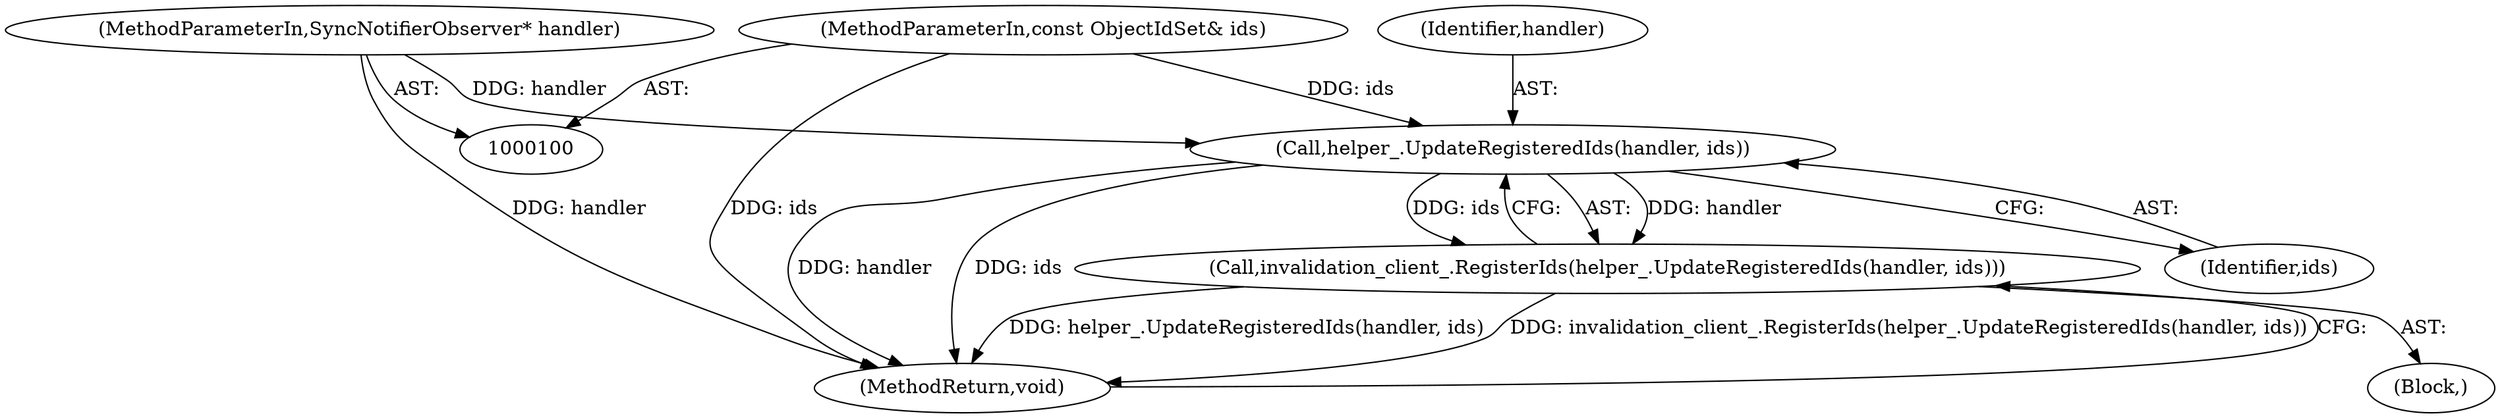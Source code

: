 digraph "1_Chrome_8a50f99c25fb70ff43aaa82b6f9569db383f0ca8_18@pointer" {
"1000107" [label="(Call,helper_.UpdateRegisteredIds(handler, ids))"];
"1000101" [label="(MethodParameterIn,SyncNotifierObserver* handler)"];
"1000102" [label="(MethodParameterIn,const ObjectIdSet& ids)"];
"1000106" [label="(Call,invalidation_client_.RegisterIds(helper_.UpdateRegisteredIds(handler, ids)))"];
"1000107" [label="(Call,helper_.UpdateRegisteredIds(handler, ids))"];
"1000108" [label="(Identifier,handler)"];
"1000110" [label="(MethodReturn,void)"];
"1000109" [label="(Identifier,ids)"];
"1000103" [label="(Block,)"];
"1000102" [label="(MethodParameterIn,const ObjectIdSet& ids)"];
"1000106" [label="(Call,invalidation_client_.RegisterIds(helper_.UpdateRegisteredIds(handler, ids)))"];
"1000101" [label="(MethodParameterIn,SyncNotifierObserver* handler)"];
"1000107" -> "1000106"  [label="AST: "];
"1000107" -> "1000109"  [label="CFG: "];
"1000108" -> "1000107"  [label="AST: "];
"1000109" -> "1000107"  [label="AST: "];
"1000106" -> "1000107"  [label="CFG: "];
"1000107" -> "1000110"  [label="DDG: handler"];
"1000107" -> "1000110"  [label="DDG: ids"];
"1000107" -> "1000106"  [label="DDG: handler"];
"1000107" -> "1000106"  [label="DDG: ids"];
"1000101" -> "1000107"  [label="DDG: handler"];
"1000102" -> "1000107"  [label="DDG: ids"];
"1000101" -> "1000100"  [label="AST: "];
"1000101" -> "1000110"  [label="DDG: handler"];
"1000102" -> "1000100"  [label="AST: "];
"1000102" -> "1000110"  [label="DDG: ids"];
"1000106" -> "1000103"  [label="AST: "];
"1000110" -> "1000106"  [label="CFG: "];
"1000106" -> "1000110"  [label="DDG: helper_.UpdateRegisteredIds(handler, ids)"];
"1000106" -> "1000110"  [label="DDG: invalidation_client_.RegisterIds(helper_.UpdateRegisteredIds(handler, ids))"];
}
